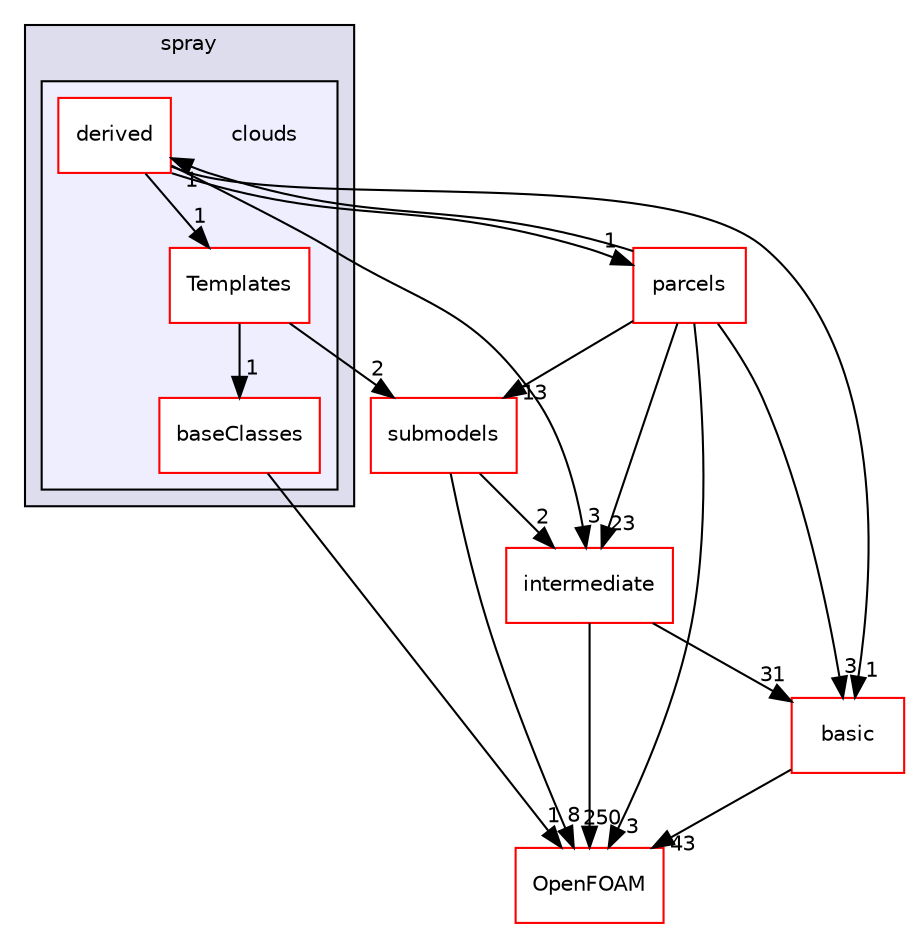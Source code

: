 digraph "src/lagrangian/spray/clouds" {
  bgcolor=transparent;
  compound=true
  node [ fontsize="10", fontname="Helvetica"];
  edge [ labelfontsize="10", labelfontname="Helvetica"];
  subgraph clusterdir_3b5845e7b77836e95b25ac2dbb8dfd76 {
    graph [ bgcolor="#ddddee", pencolor="black", label="spray" fontname="Helvetica", fontsize="10", URL="dir_3b5845e7b77836e95b25ac2dbb8dfd76.html"]
  subgraph clusterdir_ed7d07d36d0c4a75c3b032fd5363667e {
    graph [ bgcolor="#eeeeff", pencolor="black", label="" URL="dir_ed7d07d36d0c4a75c3b032fd5363667e.html"];
    dir_ed7d07d36d0c4a75c3b032fd5363667e [shape=plaintext label="clouds"];
    dir_9070be6027a008114441e735fae7782a [shape=box label="baseClasses" color="red" fillcolor="white" style="filled" URL="dir_9070be6027a008114441e735fae7782a.html"];
    dir_425b117dc6b93115e286c3d10a8f11cb [shape=box label="derived" color="red" fillcolor="white" style="filled" URL="dir_425b117dc6b93115e286c3d10a8f11cb.html"];
    dir_1b7f50af1f74e3e4634dcc746dde5a61 [shape=box label="Templates" color="red" fillcolor="white" style="filled" URL="dir_1b7f50af1f74e3e4634dcc746dde5a61.html"];
  }
  }
  dir_46bcd1cc5ad1266aa843ad36266de079 [shape=box label="parcels" color="red" URL="dir_46bcd1cc5ad1266aa843ad36266de079.html"];
  dir_d3c32a493136c130c1f0d51f4f35c297 [shape=box label="intermediate" color="red" URL="dir_d3c32a493136c130c1f0d51f4f35c297.html"];
  dir_03a209607acdac05f1cb82250460b2d6 [shape=box label="submodels" color="red" URL="dir_03a209607acdac05f1cb82250460b2d6.html"];
  dir_c5473ff19b20e6ec4dfe5c310b3778a8 [shape=box label="OpenFOAM" color="red" URL="dir_c5473ff19b20e6ec4dfe5c310b3778a8.html"];
  dir_584e0ab0901b4327f36f4285cac7f2f8 [shape=box label="basic" color="red" URL="dir_584e0ab0901b4327f36f4285cac7f2f8.html"];
  dir_46bcd1cc5ad1266aa843ad36266de079->dir_d3c32a493136c130c1f0d51f4f35c297 [headlabel="23", labeldistance=1.5 headhref="dir_001685_001388.html"];
  dir_46bcd1cc5ad1266aa843ad36266de079->dir_03a209607acdac05f1cb82250460b2d6 [headlabel="13", labeldistance=1.5 headhref="dir_001685_001691.html"];
  dir_46bcd1cc5ad1266aa843ad36266de079->dir_c5473ff19b20e6ec4dfe5c310b3778a8 [headlabel="3", labeldistance=1.5 headhref="dir_001685_001896.html"];
  dir_46bcd1cc5ad1266aa843ad36266de079->dir_584e0ab0901b4327f36f4285cac7f2f8 [headlabel="3", labeldistance=1.5 headhref="dir_001685_001365.html"];
  dir_46bcd1cc5ad1266aa843ad36266de079->dir_425b117dc6b93115e286c3d10a8f11cb [headlabel="1", labeldistance=1.5 headhref="dir_001685_001681.html"];
  dir_d3c32a493136c130c1f0d51f4f35c297->dir_c5473ff19b20e6ec4dfe5c310b3778a8 [headlabel="250", labeldistance=1.5 headhref="dir_001388_001896.html"];
  dir_d3c32a493136c130c1f0d51f4f35c297->dir_584e0ab0901b4327f36f4285cac7f2f8 [headlabel="31", labeldistance=1.5 headhref="dir_001388_001365.html"];
  dir_9070be6027a008114441e735fae7782a->dir_c5473ff19b20e6ec4dfe5c310b3778a8 [headlabel="1", labeldistance=1.5 headhref="dir_001679_001896.html"];
  dir_03a209607acdac05f1cb82250460b2d6->dir_d3c32a493136c130c1f0d51f4f35c297 [headlabel="2", labeldistance=1.5 headhref="dir_001691_001388.html"];
  dir_03a209607acdac05f1cb82250460b2d6->dir_c5473ff19b20e6ec4dfe5c310b3778a8 [headlabel="8", labeldistance=1.5 headhref="dir_001691_001896.html"];
  dir_584e0ab0901b4327f36f4285cac7f2f8->dir_c5473ff19b20e6ec4dfe5c310b3778a8 [headlabel="43", labeldistance=1.5 headhref="dir_001365_001896.html"];
  dir_1b7f50af1f74e3e4634dcc746dde5a61->dir_9070be6027a008114441e735fae7782a [headlabel="1", labeldistance=1.5 headhref="dir_001683_001679.html"];
  dir_1b7f50af1f74e3e4634dcc746dde5a61->dir_03a209607acdac05f1cb82250460b2d6 [headlabel="2", labeldistance=1.5 headhref="dir_001683_001691.html"];
  dir_425b117dc6b93115e286c3d10a8f11cb->dir_46bcd1cc5ad1266aa843ad36266de079 [headlabel="1", labeldistance=1.5 headhref="dir_001681_001685.html"];
  dir_425b117dc6b93115e286c3d10a8f11cb->dir_d3c32a493136c130c1f0d51f4f35c297 [headlabel="3", labeldistance=1.5 headhref="dir_001681_001388.html"];
  dir_425b117dc6b93115e286c3d10a8f11cb->dir_584e0ab0901b4327f36f4285cac7f2f8 [headlabel="1", labeldistance=1.5 headhref="dir_001681_001365.html"];
  dir_425b117dc6b93115e286c3d10a8f11cb->dir_1b7f50af1f74e3e4634dcc746dde5a61 [headlabel="1", labeldistance=1.5 headhref="dir_001681_001683.html"];
}
